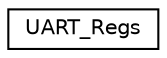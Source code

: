 digraph "Graphical Class Hierarchy"
{
 // LATEX_PDF_SIZE
  edge [fontname="Helvetica",fontsize="10",labelfontname="Helvetica",labelfontsize="10"];
  node [fontname="Helvetica",fontsize="10",shape=record];
  rankdir="LR";
  Node0 [label="UART_Regs",height=0.2,width=0.4,color="black", fillcolor="white", style="filled",URL="$structUART__Regs.html",tooltip=" "];
}
